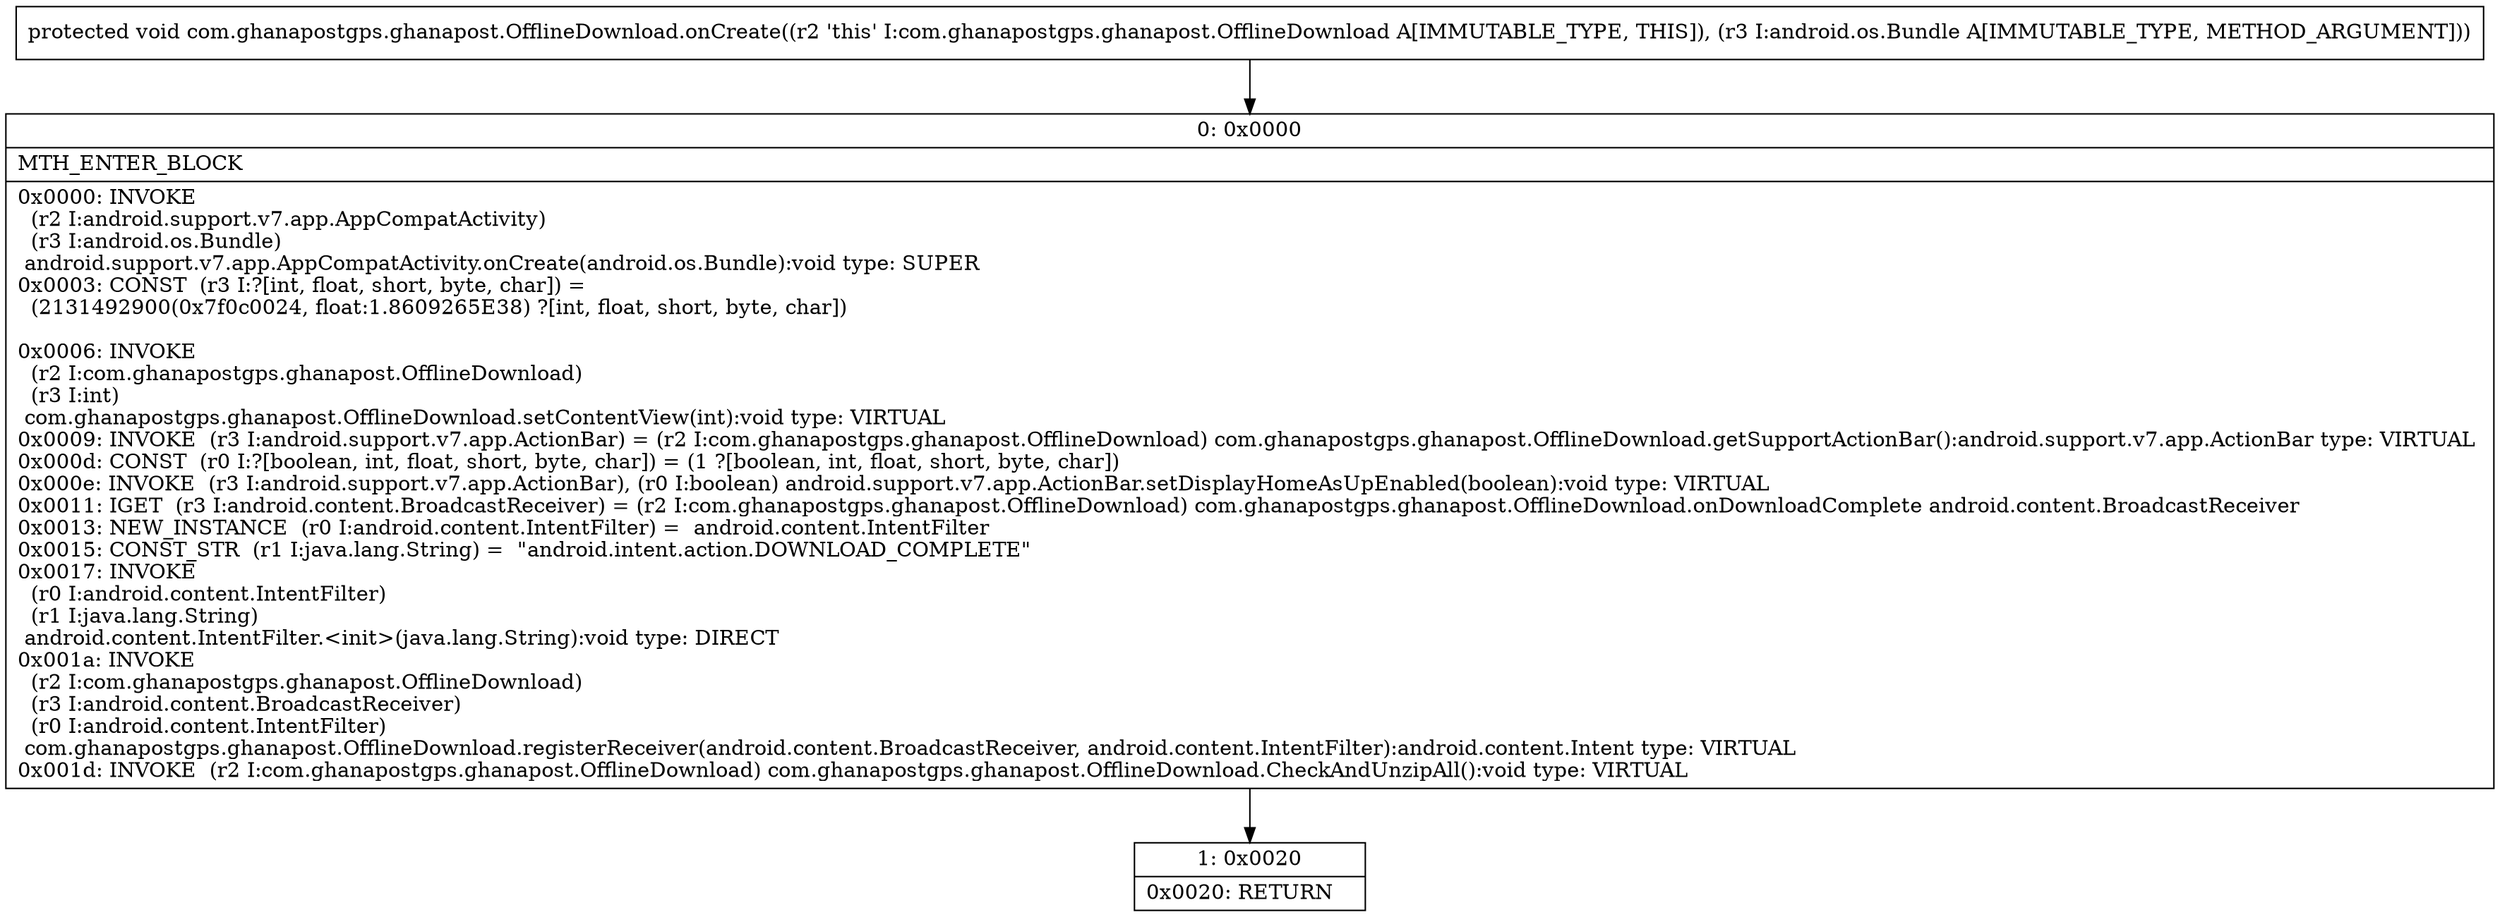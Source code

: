 digraph "CFG forcom.ghanapostgps.ghanapost.OfflineDownload.onCreate(Landroid\/os\/Bundle;)V" {
Node_0 [shape=record,label="{0\:\ 0x0000|MTH_ENTER_BLOCK\l|0x0000: INVOKE  \l  (r2 I:android.support.v7.app.AppCompatActivity)\l  (r3 I:android.os.Bundle)\l android.support.v7.app.AppCompatActivity.onCreate(android.os.Bundle):void type: SUPER \l0x0003: CONST  (r3 I:?[int, float, short, byte, char]) = \l  (2131492900(0x7f0c0024, float:1.8609265E38) ?[int, float, short, byte, char])\l \l0x0006: INVOKE  \l  (r2 I:com.ghanapostgps.ghanapost.OfflineDownload)\l  (r3 I:int)\l com.ghanapostgps.ghanapost.OfflineDownload.setContentView(int):void type: VIRTUAL \l0x0009: INVOKE  (r3 I:android.support.v7.app.ActionBar) = (r2 I:com.ghanapostgps.ghanapost.OfflineDownload) com.ghanapostgps.ghanapost.OfflineDownload.getSupportActionBar():android.support.v7.app.ActionBar type: VIRTUAL \l0x000d: CONST  (r0 I:?[boolean, int, float, short, byte, char]) = (1 ?[boolean, int, float, short, byte, char]) \l0x000e: INVOKE  (r3 I:android.support.v7.app.ActionBar), (r0 I:boolean) android.support.v7.app.ActionBar.setDisplayHomeAsUpEnabled(boolean):void type: VIRTUAL \l0x0011: IGET  (r3 I:android.content.BroadcastReceiver) = (r2 I:com.ghanapostgps.ghanapost.OfflineDownload) com.ghanapostgps.ghanapost.OfflineDownload.onDownloadComplete android.content.BroadcastReceiver \l0x0013: NEW_INSTANCE  (r0 I:android.content.IntentFilter) =  android.content.IntentFilter \l0x0015: CONST_STR  (r1 I:java.lang.String) =  \"android.intent.action.DOWNLOAD_COMPLETE\" \l0x0017: INVOKE  \l  (r0 I:android.content.IntentFilter)\l  (r1 I:java.lang.String)\l android.content.IntentFilter.\<init\>(java.lang.String):void type: DIRECT \l0x001a: INVOKE  \l  (r2 I:com.ghanapostgps.ghanapost.OfflineDownload)\l  (r3 I:android.content.BroadcastReceiver)\l  (r0 I:android.content.IntentFilter)\l com.ghanapostgps.ghanapost.OfflineDownload.registerReceiver(android.content.BroadcastReceiver, android.content.IntentFilter):android.content.Intent type: VIRTUAL \l0x001d: INVOKE  (r2 I:com.ghanapostgps.ghanapost.OfflineDownload) com.ghanapostgps.ghanapost.OfflineDownload.CheckAndUnzipAll():void type: VIRTUAL \l}"];
Node_1 [shape=record,label="{1\:\ 0x0020|0x0020: RETURN   \l}"];
MethodNode[shape=record,label="{protected void com.ghanapostgps.ghanapost.OfflineDownload.onCreate((r2 'this' I:com.ghanapostgps.ghanapost.OfflineDownload A[IMMUTABLE_TYPE, THIS]), (r3 I:android.os.Bundle A[IMMUTABLE_TYPE, METHOD_ARGUMENT])) }"];
MethodNode -> Node_0;
Node_0 -> Node_1;
}

